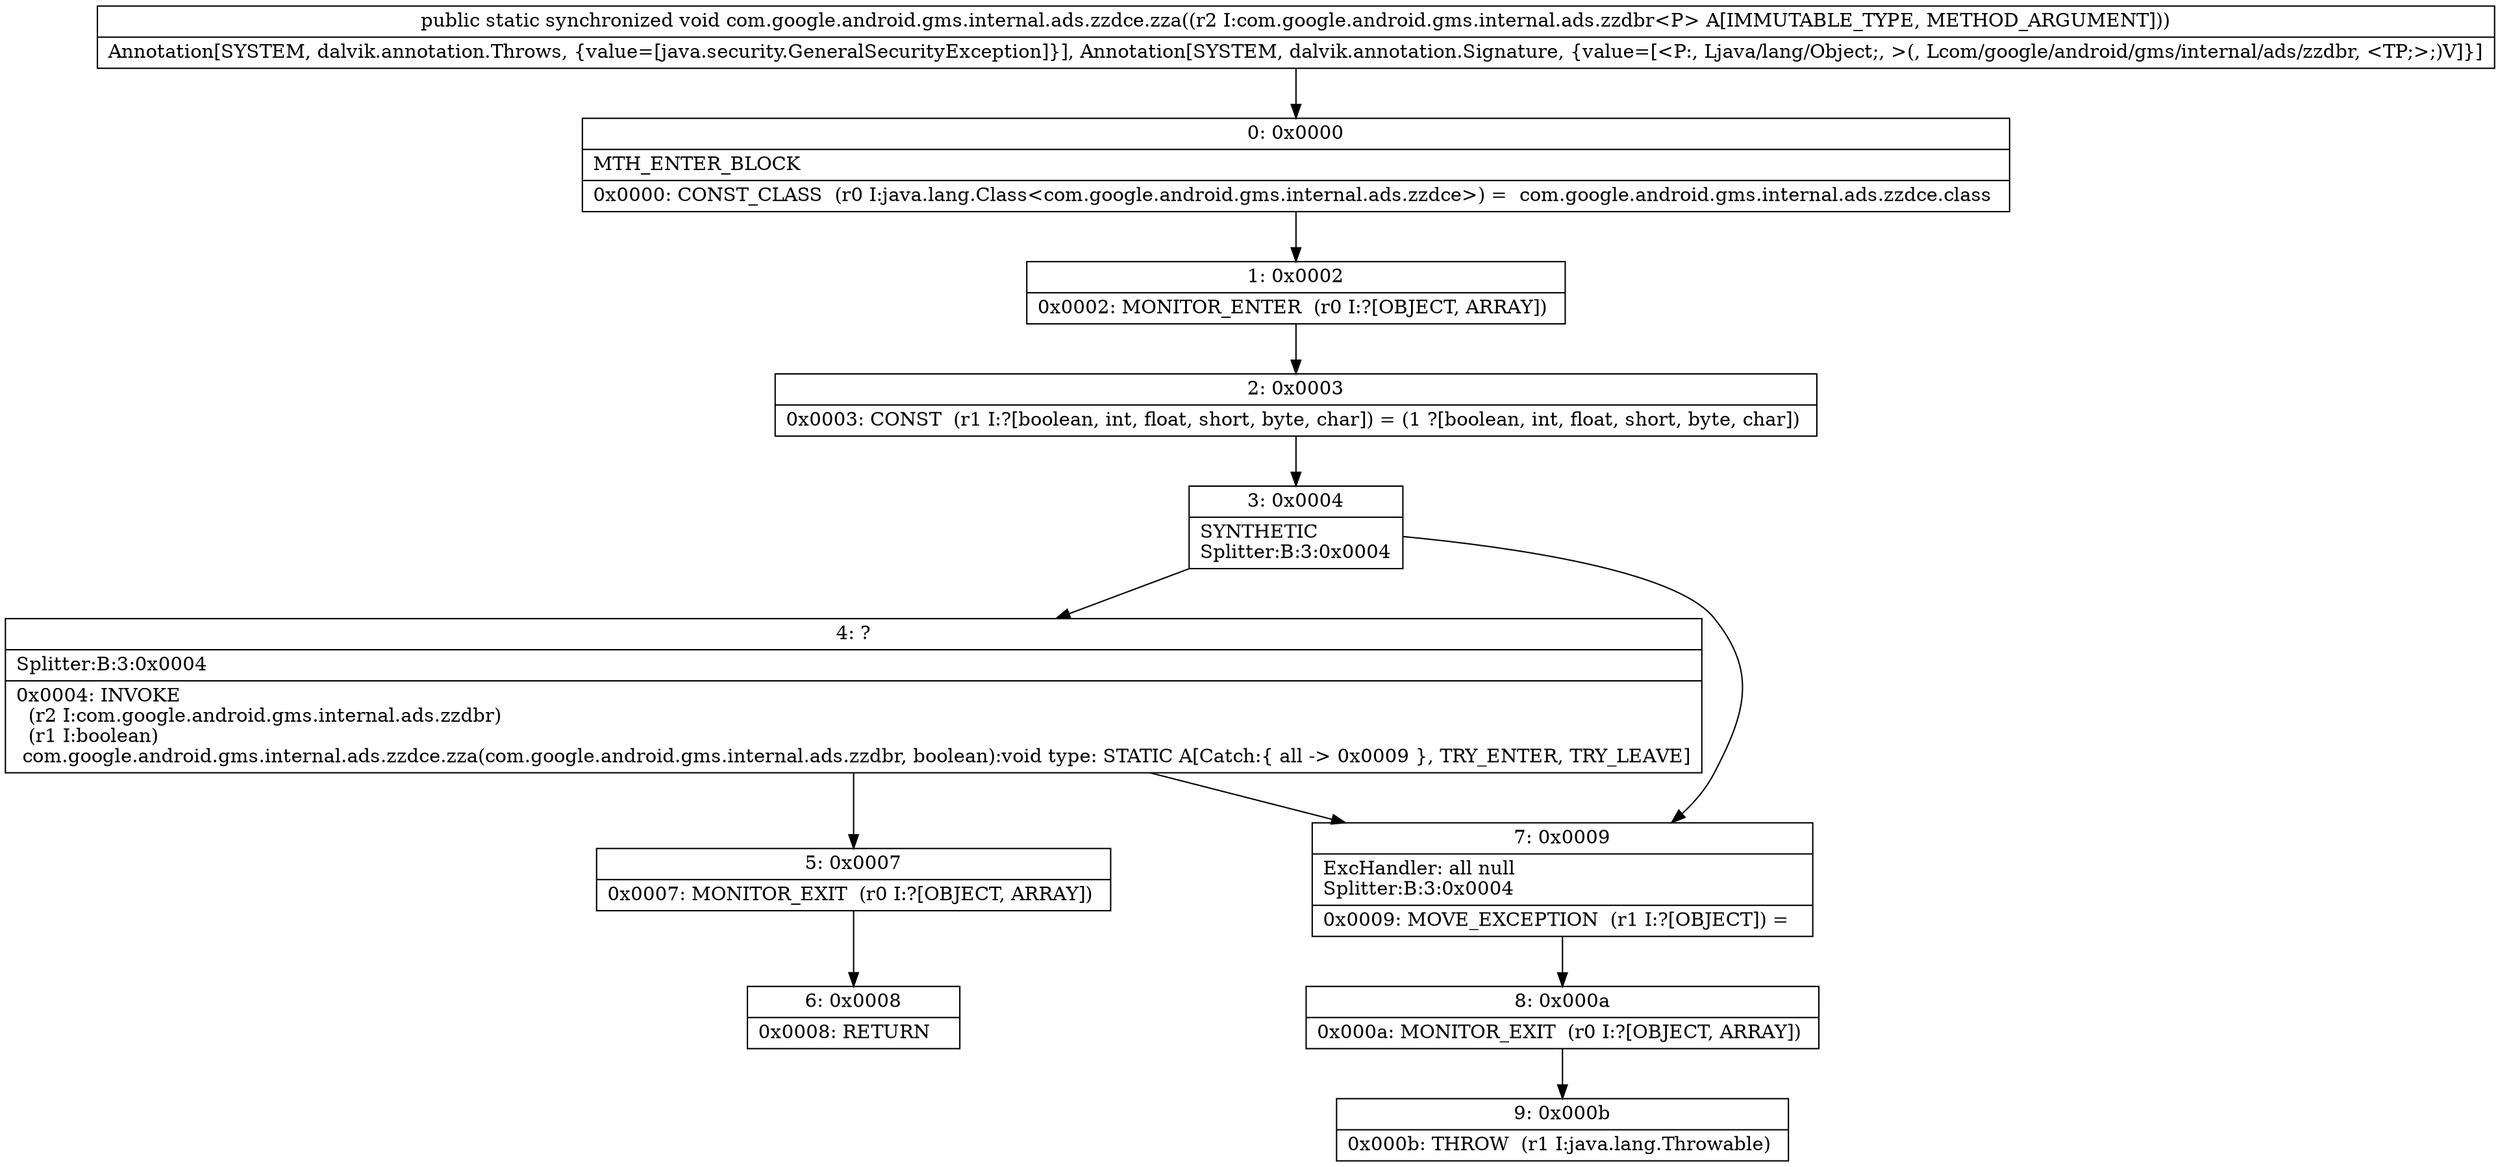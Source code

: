 digraph "CFG forcom.google.android.gms.internal.ads.zzdce.zza(Lcom\/google\/android\/gms\/internal\/ads\/zzdbr;)V" {
Node_0 [shape=record,label="{0\:\ 0x0000|MTH_ENTER_BLOCK\l|0x0000: CONST_CLASS  (r0 I:java.lang.Class\<com.google.android.gms.internal.ads.zzdce\>) =  com.google.android.gms.internal.ads.zzdce.class \l}"];
Node_1 [shape=record,label="{1\:\ 0x0002|0x0002: MONITOR_ENTER  (r0 I:?[OBJECT, ARRAY]) \l}"];
Node_2 [shape=record,label="{2\:\ 0x0003|0x0003: CONST  (r1 I:?[boolean, int, float, short, byte, char]) = (1 ?[boolean, int, float, short, byte, char]) \l}"];
Node_3 [shape=record,label="{3\:\ 0x0004|SYNTHETIC\lSplitter:B:3:0x0004\l}"];
Node_4 [shape=record,label="{4\:\ ?|Splitter:B:3:0x0004\l|0x0004: INVOKE  \l  (r2 I:com.google.android.gms.internal.ads.zzdbr)\l  (r1 I:boolean)\l com.google.android.gms.internal.ads.zzdce.zza(com.google.android.gms.internal.ads.zzdbr, boolean):void type: STATIC A[Catch:\{ all \-\> 0x0009 \}, TRY_ENTER, TRY_LEAVE]\l}"];
Node_5 [shape=record,label="{5\:\ 0x0007|0x0007: MONITOR_EXIT  (r0 I:?[OBJECT, ARRAY]) \l}"];
Node_6 [shape=record,label="{6\:\ 0x0008|0x0008: RETURN   \l}"];
Node_7 [shape=record,label="{7\:\ 0x0009|ExcHandler: all null\lSplitter:B:3:0x0004\l|0x0009: MOVE_EXCEPTION  (r1 I:?[OBJECT]) =  \l}"];
Node_8 [shape=record,label="{8\:\ 0x000a|0x000a: MONITOR_EXIT  (r0 I:?[OBJECT, ARRAY]) \l}"];
Node_9 [shape=record,label="{9\:\ 0x000b|0x000b: THROW  (r1 I:java.lang.Throwable) \l}"];
MethodNode[shape=record,label="{public static synchronized void com.google.android.gms.internal.ads.zzdce.zza((r2 I:com.google.android.gms.internal.ads.zzdbr\<P\> A[IMMUTABLE_TYPE, METHOD_ARGUMENT]))  | Annotation[SYSTEM, dalvik.annotation.Throws, \{value=[java.security.GeneralSecurityException]\}], Annotation[SYSTEM, dalvik.annotation.Signature, \{value=[\<P:, Ljava\/lang\/Object;, \>(, Lcom\/google\/android\/gms\/internal\/ads\/zzdbr, \<TP;\>;)V]\}]\l}"];
MethodNode -> Node_0;
Node_0 -> Node_1;
Node_1 -> Node_2;
Node_2 -> Node_3;
Node_3 -> Node_4;
Node_3 -> Node_7;
Node_4 -> Node_5;
Node_4 -> Node_7;
Node_5 -> Node_6;
Node_7 -> Node_8;
Node_8 -> Node_9;
}

